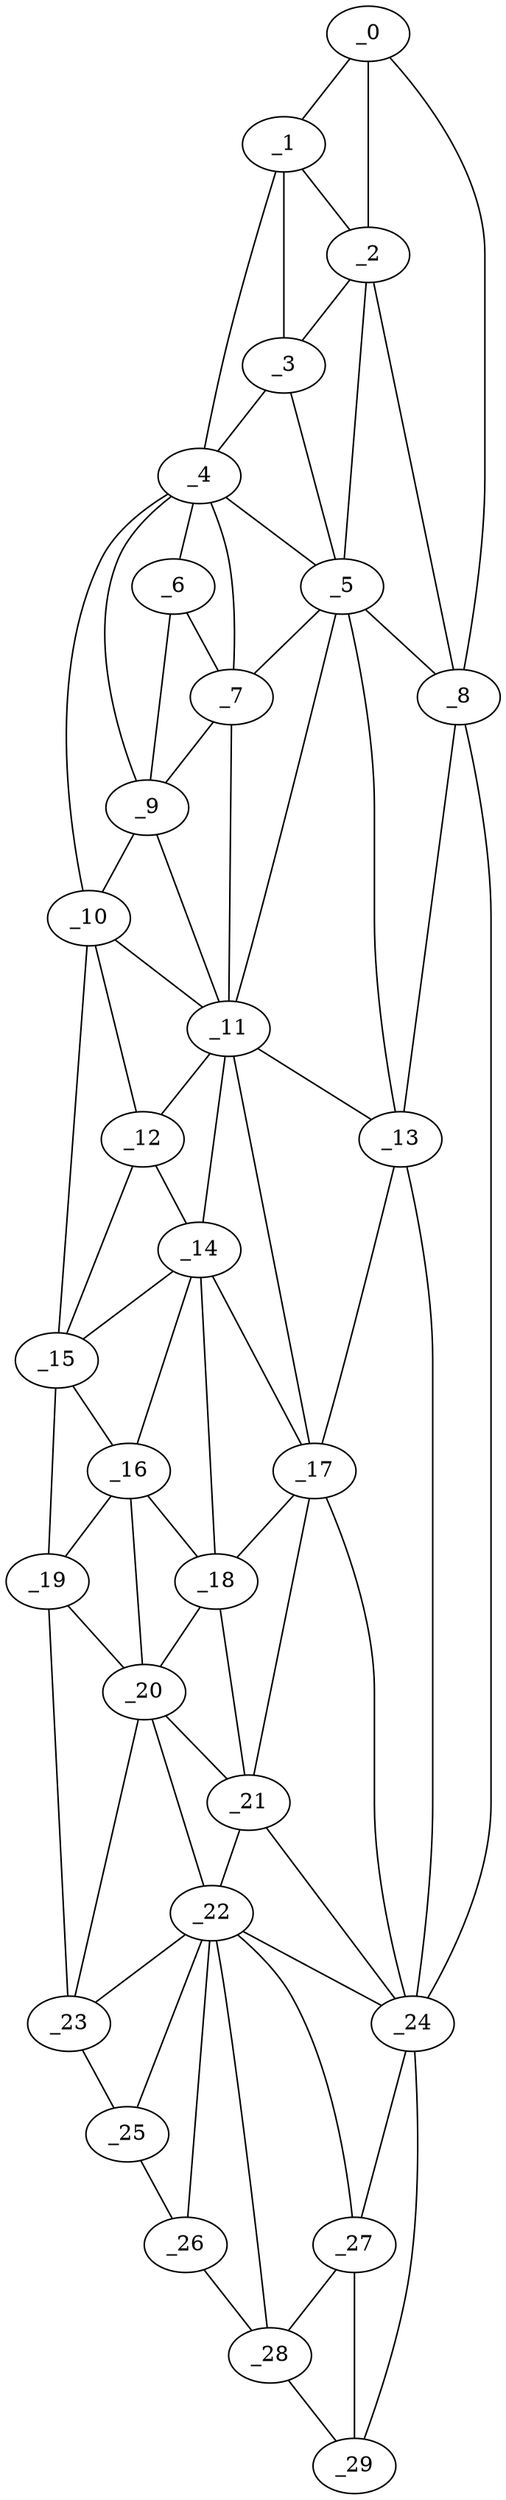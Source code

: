 graph "obj29__60.gxl" {
	_0	 [x=7,
		y=35];
	_1	 [x=13,
		y=71];
	_0 -- _1	 [valence=1];
	_2	 [x=16,
		y=58];
	_0 -- _2	 [valence=2];
	_8	 [x=36,
		y=32];
	_0 -- _8	 [valence=1];
	_1 -- _2	 [valence=2];
	_3	 [x=17,
		y=65];
	_1 -- _3	 [valence=1];
	_4	 [x=20,
		y=77];
	_1 -- _4	 [valence=1];
	_2 -- _3	 [valence=2];
	_5	 [x=23,
		y=62];
	_2 -- _5	 [valence=2];
	_2 -- _8	 [valence=1];
	_3 -- _4	 [valence=2];
	_3 -- _5	 [valence=1];
	_4 -- _5	 [valence=2];
	_6	 [x=31,
		y=77];
	_4 -- _6	 [valence=1];
	_7	 [x=32,
		y=71];
	_4 -- _7	 [valence=1];
	_9	 [x=36,
		y=80];
	_4 -- _9	 [valence=2];
	_10	 [x=41,
		y=81];
	_4 -- _10	 [valence=1];
	_5 -- _7	 [valence=2];
	_5 -- _8	 [valence=1];
	_11	 [x=42,
		y=71];
	_5 -- _11	 [valence=2];
	_13	 [x=51,
		y=38];
	_5 -- _13	 [valence=1];
	_6 -- _7	 [valence=2];
	_6 -- _9	 [valence=2];
	_7 -- _9	 [valence=1];
	_7 -- _11	 [valence=1];
	_8 -- _13	 [valence=2];
	_24	 [x=99,
		y=31];
	_8 -- _24	 [valence=1];
	_9 -- _10	 [valence=2];
	_9 -- _11	 [valence=2];
	_10 -- _11	 [valence=2];
	_12	 [x=47,
		y=81];
	_10 -- _12	 [valence=2];
	_15	 [x=54,
		y=83];
	_10 -- _15	 [valence=1];
	_11 -- _12	 [valence=2];
	_11 -- _13	 [valence=2];
	_14	 [x=51,
		y=72];
	_11 -- _14	 [valence=2];
	_17	 [x=58,
		y=46];
	_11 -- _17	 [valence=1];
	_12 -- _14	 [valence=2];
	_12 -- _15	 [valence=2];
	_13 -- _17	 [valence=2];
	_13 -- _24	 [valence=2];
	_14 -- _15	 [valence=2];
	_16	 [x=57,
		y=74];
	_14 -- _16	 [valence=1];
	_14 -- _17	 [valence=1];
	_18	 [x=62,
		y=68];
	_14 -- _18	 [valence=2];
	_15 -- _16	 [valence=2];
	_19	 [x=62,
		y=84];
	_15 -- _19	 [valence=1];
	_16 -- _18	 [valence=2];
	_16 -- _19	 [valence=1];
	_20	 [x=65,
		y=71];
	_16 -- _20	 [valence=1];
	_17 -- _18	 [valence=2];
	_21	 [x=70,
		y=52];
	_17 -- _21	 [valence=2];
	_17 -- _24	 [valence=2];
	_18 -- _20	 [valence=2];
	_18 -- _21	 [valence=1];
	_19 -- _20	 [valence=2];
	_23	 [x=93,
		y=85];
	_19 -- _23	 [valence=1];
	_20 -- _21	 [valence=2];
	_22	 [x=93,
		y=64];
	_20 -- _22	 [valence=1];
	_20 -- _23	 [valence=2];
	_21 -- _22	 [valence=2];
	_21 -- _24	 [valence=2];
	_22 -- _23	 [valence=2];
	_22 -- _24	 [valence=2];
	_25	 [x=106,
		y=82];
	_22 -- _25	 [valence=1];
	_26	 [x=113,
		y=79];
	_22 -- _26	 [valence=2];
	_27	 [x=122,
		y=50];
	_22 -- _27	 [valence=2];
	_28	 [x=123,
		y=72];
	_22 -- _28	 [valence=2];
	_23 -- _25	 [valence=1];
	_24 -- _27	 [valence=1];
	_29	 [x=125,
		y=39];
	_24 -- _29	 [valence=1];
	_25 -- _26	 [valence=1];
	_26 -- _28	 [valence=1];
	_27 -- _28	 [valence=1];
	_27 -- _29	 [valence=2];
	_28 -- _29	 [valence=1];
}
